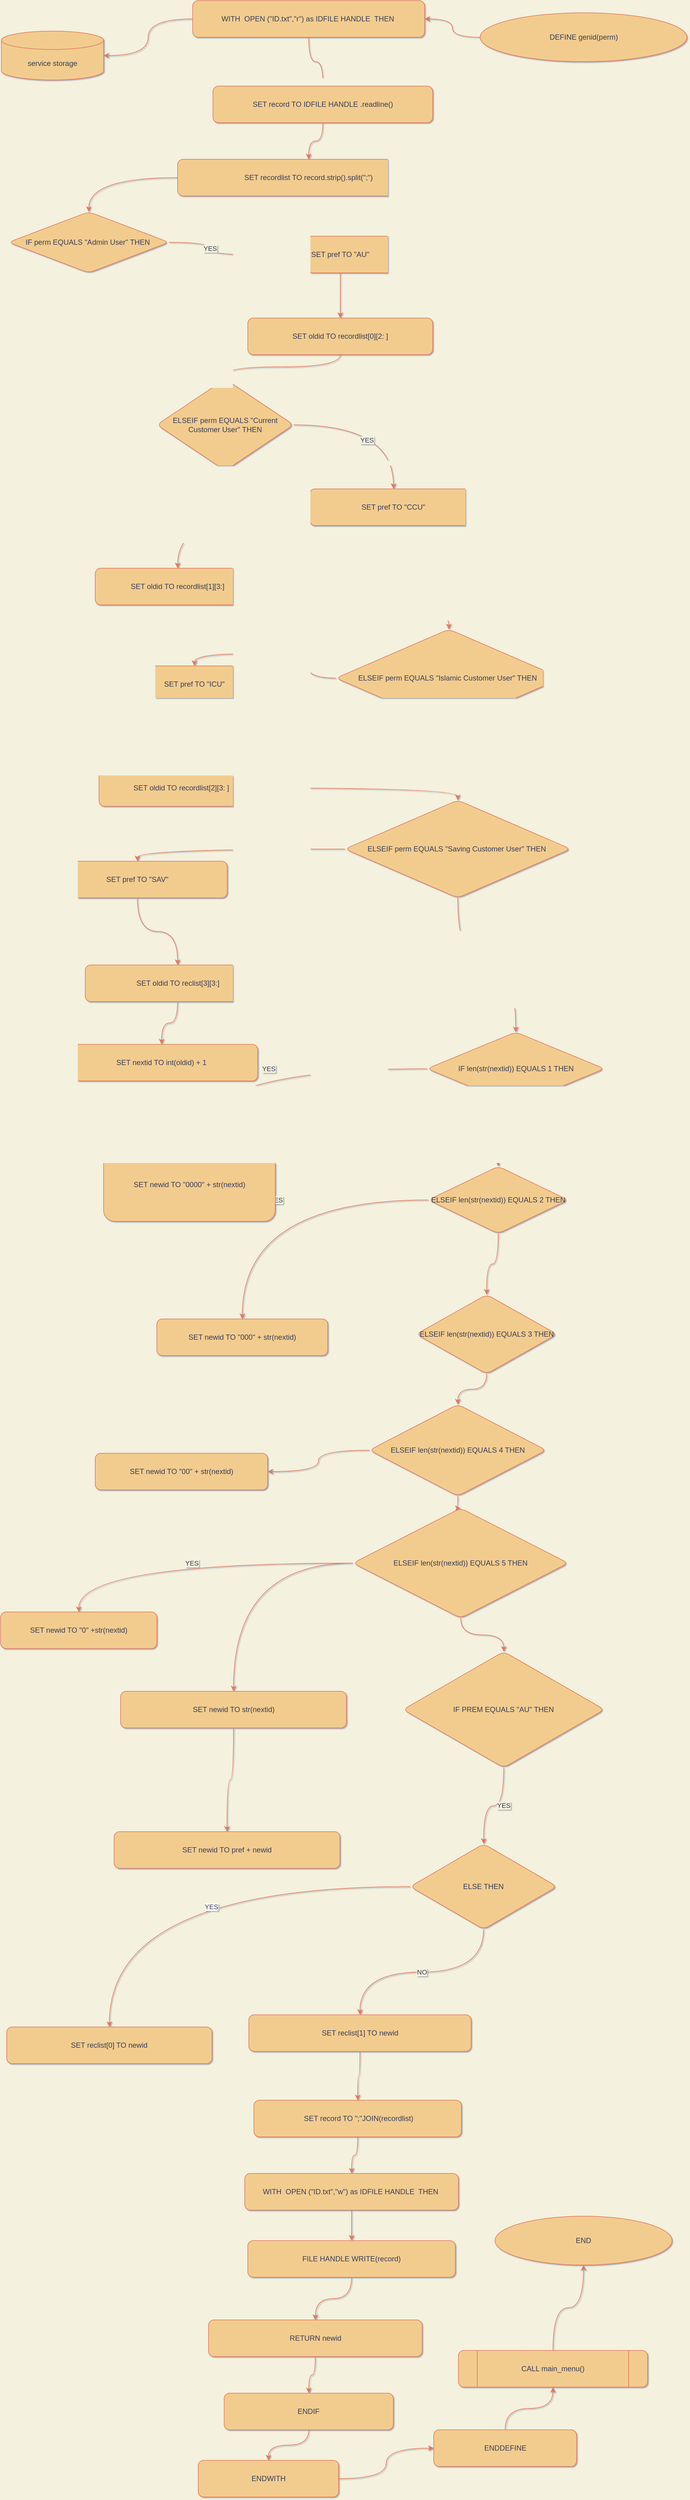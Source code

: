 <mxfile version="15.8.4" type="device"><diagram id="C5RBs43oDa-KdzZeNtuy" name="Page-1"><mxGraphModel dx="3460" dy="-54770" grid="1" gridSize="10" guides="1" tooltips="1" connect="1" arrows="1" fold="1" page="1" pageScale="1" pageWidth="1169" pageHeight="827" background="#F4F1DE" math="0" shadow="1"><root><mxCell id="WIyWlLk6GJQsqaUBKTNV-0"/><mxCell id="WIyWlLk6GJQsqaUBKTNV-1" parent="WIyWlLk6GJQsqaUBKTNV-0"/><mxCell id="2r4fBoZRLv6u1QMiNjDb-1" style="edgeStyle=orthogonalEdgeStyle;orthogonalLoop=1;jettySize=auto;html=1;fontSize=9;labelBackgroundColor=#F4F1DE;strokeColor=#E07A5F;fontColor=#393C56;curved=1;" edge="1" parent="WIyWlLk6GJQsqaUBKTNV-1" source="2r4fBoZRLv6u1QMiNjDb-2" target="2r4fBoZRLv6u1QMiNjDb-5"><mxGeometry relative="1" as="geometry"/></mxCell><mxCell id="2r4fBoZRLv6u1QMiNjDb-2" value="DEFINE&amp;nbsp;genid(perm)" style="ellipse;whiteSpace=wrap;html=1;fillColor=#F2CC8F;strokeColor=#E07A5F;fontColor=#393C56;rounded=1;" vertex="1" parent="WIyWlLk6GJQsqaUBKTNV-1"><mxGeometry x="805.63" y="57110" width="338.75" height="80" as="geometry"/></mxCell><mxCell id="2r4fBoZRLv6u1QMiNjDb-3" style="edgeStyle=orthogonalEdgeStyle;orthogonalLoop=1;jettySize=auto;html=1;labelBackgroundColor=#F4F1DE;strokeColor=#E07A5F;fontColor=#393C56;curved=1;" edge="1" parent="WIyWlLk6GJQsqaUBKTNV-1" source="2r4fBoZRLv6u1QMiNjDb-5" target="2r4fBoZRLv6u1QMiNjDb-6"><mxGeometry relative="1" as="geometry"/></mxCell><mxCell id="2r4fBoZRLv6u1QMiNjDb-4" style="edgeStyle=orthogonalEdgeStyle;orthogonalLoop=1;jettySize=auto;html=1;labelBackgroundColor=#F4F1DE;strokeColor=#E07A5F;fontColor=#393C56;curved=1;" edge="1" parent="WIyWlLk6GJQsqaUBKTNV-1" source="2r4fBoZRLv6u1QMiNjDb-5" target="2r4fBoZRLv6u1QMiNjDb-8"><mxGeometry relative="1" as="geometry"/></mxCell><mxCell id="2r4fBoZRLv6u1QMiNjDb-5" value="WITH&amp;nbsp; OPEN (&quot;ID.txt&quot;,&quot;r&quot;) as IDFILE HANDLE&amp;nbsp; THEN&amp;nbsp;" style="whiteSpace=wrap;html=1;fillColor=#F2CC8F;strokeColor=#E07A5F;fontColor=#393C56;rounded=1;" vertex="1" parent="WIyWlLk6GJQsqaUBKTNV-1"><mxGeometry x="334.65" y="57090" width="380" height="60" as="geometry"/></mxCell><mxCell id="2r4fBoZRLv6u1QMiNjDb-6" value="service storage" style="shape=cylinder3;whiteSpace=wrap;html=1;boundedLbl=1;backgroundOutline=1;size=15;fillColor=#F2CC8F;strokeColor=#E07A5F;fontColor=#393C56;rounded=1;" vertex="1" parent="WIyWlLk6GJQsqaUBKTNV-1"><mxGeometry x="21.25" y="57140" width="167.5" height="80" as="geometry"/></mxCell><mxCell id="2r4fBoZRLv6u1QMiNjDb-7" style="edgeStyle=orthogonalEdgeStyle;orthogonalLoop=1;jettySize=auto;html=1;labelBackgroundColor=#F4F1DE;strokeColor=#E07A5F;fontColor=#393C56;curved=1;" edge="1" parent="WIyWlLk6GJQsqaUBKTNV-1" source="2r4fBoZRLv6u1QMiNjDb-8" target="2r4fBoZRLv6u1QMiNjDb-10"><mxGeometry relative="1" as="geometry"/></mxCell><mxCell id="2r4fBoZRLv6u1QMiNjDb-8" value="SET record TO IDFILE HANDLE .readline()" style="whiteSpace=wrap;html=1;fillColor=#F2CC8F;strokeColor=#E07A5F;fontColor=#393C56;rounded=1;" vertex="1" parent="WIyWlLk6GJQsqaUBKTNV-1"><mxGeometry x="367.93" y="57230" width="360" height="60" as="geometry"/></mxCell><mxCell id="2r4fBoZRLv6u1QMiNjDb-9" style="edgeStyle=orthogonalEdgeStyle;orthogonalLoop=1;jettySize=auto;html=1;labelBackgroundColor=#F4F1DE;strokeColor=#E07A5F;fontColor=#393C56;curved=1;" edge="1" parent="WIyWlLk6GJQsqaUBKTNV-1" source="2r4fBoZRLv6u1QMiNjDb-10" target="2r4fBoZRLv6u1QMiNjDb-12"><mxGeometry relative="1" as="geometry"/></mxCell><mxCell id="2r4fBoZRLv6u1QMiNjDb-10" value="SET recordlist TO record.strip().split(&quot;;&quot;)" style="whiteSpace=wrap;html=1;fillColor=#F2CC8F;strokeColor=#E07A5F;fontColor=#393C56;rounded=1;" vertex="1" parent="WIyWlLk6GJQsqaUBKTNV-1"><mxGeometry x="310" y="57350" width="429.3" height="60" as="geometry"/></mxCell><mxCell id="2r4fBoZRLv6u1QMiNjDb-11" value="YES" style="edgeStyle=orthogonalEdgeStyle;orthogonalLoop=1;jettySize=auto;html=1;labelBackgroundColor=#F4F1DE;strokeColor=#E07A5F;fontColor=#393C56;curved=1;" edge="1" parent="WIyWlLk6GJQsqaUBKTNV-1" source="2r4fBoZRLv6u1QMiNjDb-12" target="2r4fBoZRLv6u1QMiNjDb-14"><mxGeometry relative="1" as="geometry"/></mxCell><mxCell id="2r4fBoZRLv6u1QMiNjDb-12" value="IF perm EQUALS &quot;Admin User&quot; THEN&amp;nbsp;" style="rhombus;whiteSpace=wrap;html=1;fillColor=#F2CC8F;strokeColor=#E07A5F;fontColor=#393C56;rounded=1;" vertex="1" parent="WIyWlLk6GJQsqaUBKTNV-1"><mxGeometry x="32.81" y="57436" width="263.13" height="100" as="geometry"/></mxCell><mxCell id="2r4fBoZRLv6u1QMiNjDb-13" style="edgeStyle=orthogonalEdgeStyle;orthogonalLoop=1;jettySize=auto;html=1;labelBackgroundColor=#F4F1DE;strokeColor=#E07A5F;fontColor=#393C56;curved=1;" edge="1" parent="WIyWlLk6GJQsqaUBKTNV-1" source="2r4fBoZRLv6u1QMiNjDb-14" target="2r4fBoZRLv6u1QMiNjDb-16"><mxGeometry relative="1" as="geometry"/></mxCell><mxCell id="2r4fBoZRLv6u1QMiNjDb-14" value="SET pref TO &quot;AU&quot;" style="whiteSpace=wrap;html=1;fillColor=#F2CC8F;strokeColor=#E07A5F;fontColor=#393C56;rounded=1;" vertex="1" parent="WIyWlLk6GJQsqaUBKTNV-1"><mxGeometry x="429.75" y="57476" width="293.43" height="60" as="geometry"/></mxCell><mxCell id="2r4fBoZRLv6u1QMiNjDb-15" style="edgeStyle=orthogonalEdgeStyle;orthogonalLoop=1;jettySize=auto;html=1;labelBackgroundColor=#F4F1DE;strokeColor=#E07A5F;fontColor=#393C56;curved=1;" edge="1" parent="WIyWlLk6GJQsqaUBKTNV-1" source="2r4fBoZRLv6u1QMiNjDb-16" target="2r4fBoZRLv6u1QMiNjDb-18"><mxGeometry relative="1" as="geometry"/></mxCell><mxCell id="2r4fBoZRLv6u1QMiNjDb-16" value="SET oldid TO recordlist[0][2: ]" style="whiteSpace=wrap;html=1;fillColor=#F2CC8F;strokeColor=#E07A5F;fontColor=#393C56;rounded=1;" vertex="1" parent="WIyWlLk6GJQsqaUBKTNV-1"><mxGeometry x="425.0" y="57610" width="302.93" height="60" as="geometry"/></mxCell><mxCell id="2r4fBoZRLv6u1QMiNjDb-17" value="YES" style="edgeStyle=orthogonalEdgeStyle;orthogonalLoop=1;jettySize=auto;html=1;labelBackgroundColor=#F4F1DE;strokeColor=#E07A5F;fontColor=#393C56;curved=1;" edge="1" parent="WIyWlLk6GJQsqaUBKTNV-1" source="2r4fBoZRLv6u1QMiNjDb-18" target="2r4fBoZRLv6u1QMiNjDb-22"><mxGeometry x="-0.106" y="-25" relative="1" as="geometry"><mxPoint as="offset"/></mxGeometry></mxCell><mxCell id="2r4fBoZRLv6u1QMiNjDb-18" value="ELSEIF perm EQUALS &quot;Current Customer User&quot; THEN" style="rhombus;whiteSpace=wrap;html=1;fillColor=#F2CC8F;strokeColor=#E07A5F;fontColor=#393C56;rounded=1;" vertex="1" parent="WIyWlLk6GJQsqaUBKTNV-1"><mxGeometry x="275.94" y="57710" width="224.02" height="150" as="geometry"/></mxCell><mxCell id="2r4fBoZRLv6u1QMiNjDb-19" style="edgeStyle=orthogonalEdgeStyle;orthogonalLoop=1;jettySize=auto;html=1;labelBackgroundColor=#F4F1DE;strokeColor=#E07A5F;fontColor=#393C56;curved=1;" edge="1" parent="WIyWlLk6GJQsqaUBKTNV-1" source="2r4fBoZRLv6u1QMiNjDb-20" target="2r4fBoZRLv6u1QMiNjDb-24"><mxGeometry relative="1" as="geometry"/></mxCell><mxCell id="2r4fBoZRLv6u1QMiNjDb-20" value="SET oldid TO recordlist[1][3:]" style="whiteSpace=wrap;html=1;fillColor=#F2CC8F;strokeColor=#E07A5F;fontColor=#393C56;rounded=1;" vertex="1" parent="WIyWlLk6GJQsqaUBKTNV-1"><mxGeometry x="174.99" y="58020" width="270" height="60" as="geometry"/></mxCell><mxCell id="2r4fBoZRLv6u1QMiNjDb-21" style="edgeStyle=orthogonalEdgeStyle;orthogonalLoop=1;jettySize=auto;html=1;labelBackgroundColor=#F4F1DE;strokeColor=#E07A5F;fontColor=#393C56;curved=1;" edge="1" parent="WIyWlLk6GJQsqaUBKTNV-1" source="2r4fBoZRLv6u1QMiNjDb-22" target="2r4fBoZRLv6u1QMiNjDb-20"><mxGeometry relative="1" as="geometry"/></mxCell><mxCell id="2r4fBoZRLv6u1QMiNjDb-22" value="SET pref TO &quot;CCU&quot;" style="whiteSpace=wrap;html=1;fillColor=#F2CC8F;strokeColor=#E07A5F;fontColor=#393C56;rounded=1;" vertex="1" parent="WIyWlLk6GJQsqaUBKTNV-1"><mxGeometry x="526.05" y="57890" width="275.06" height="60" as="geometry"/></mxCell><mxCell id="2r4fBoZRLv6u1QMiNjDb-79" style="edgeStyle=orthogonalEdgeStyle;orthogonalLoop=1;jettySize=auto;html=1;entryX=0.5;entryY=0;entryDx=0;entryDy=0;labelBackgroundColor=#F4F1DE;strokeColor=#E07A5F;fontColor=#393C56;curved=1;" edge="1" parent="WIyWlLk6GJQsqaUBKTNV-1" source="2r4fBoZRLv6u1QMiNjDb-24" target="2r4fBoZRLv6u1QMiNjDb-78"><mxGeometry relative="1" as="geometry"/></mxCell><mxCell id="2r4fBoZRLv6u1QMiNjDb-24" value="ELSEIF perm EQUALS &quot;Islamic Customer User&quot; THEN&amp;nbsp;" style="rhombus;whiteSpace=wrap;html=1;fillColor=#F2CC8F;strokeColor=#E07A5F;fontColor=#393C56;rounded=1;" vertex="1" parent="WIyWlLk6GJQsqaUBKTNV-1"><mxGeometry x="569.3" y="58120" width="370" height="160" as="geometry"/></mxCell><mxCell id="2r4fBoZRLv6u1QMiNjDb-85" style="edgeStyle=orthogonalEdgeStyle;orthogonalLoop=1;jettySize=auto;html=1;labelBackgroundColor=#F4F1DE;strokeColor=#E07A5F;fontColor=#393C56;curved=1;" edge="1" parent="WIyWlLk6GJQsqaUBKTNV-1" source="2r4fBoZRLv6u1QMiNjDb-26" target="2r4fBoZRLv6u1QMiNjDb-30"><mxGeometry relative="1" as="geometry"/></mxCell><mxCell id="2r4fBoZRLv6u1QMiNjDb-26" value="SET pref TO &quot;SAV&quot;" style="whiteSpace=wrap;html=1;fillColor=#F2CC8F;strokeColor=#E07A5F;fontColor=#393C56;rounded=1;" vertex="1" parent="WIyWlLk6GJQsqaUBKTNV-1"><mxGeometry x="97.02" y="58500" width="294.22" height="60" as="geometry"/></mxCell><mxCell id="2r4fBoZRLv6u1QMiNjDb-28" value="SET nextid TO int(oldid) + 1" style="whiteSpace=wrap;html=1;fillColor=#F2CC8F;strokeColor=#E07A5F;fontColor=#393C56;rounded=1;" vertex="1" parent="WIyWlLk6GJQsqaUBKTNV-1"><mxGeometry x="126.17" y="58800" width="315" height="60" as="geometry"/></mxCell><mxCell id="2r4fBoZRLv6u1QMiNjDb-29" style="edgeStyle=orthogonalEdgeStyle;orthogonalLoop=1;jettySize=auto;html=1;labelBackgroundColor=#F4F1DE;strokeColor=#E07A5F;fontColor=#393C56;curved=1;" edge="1" parent="WIyWlLk6GJQsqaUBKTNV-1" source="2r4fBoZRLv6u1QMiNjDb-30" target="2r4fBoZRLv6u1QMiNjDb-28"><mxGeometry relative="1" as="geometry"/></mxCell><mxCell id="2r4fBoZRLv6u1QMiNjDb-30" value="SET oldid TO reclist[3][3:]" style="whiteSpace=wrap;html=1;fillColor=#F2CC8F;strokeColor=#E07A5F;fontColor=#393C56;rounded=1;" vertex="1" parent="WIyWlLk6GJQsqaUBKTNV-1"><mxGeometry x="158.74" y="58670" width="302.5" height="60" as="geometry"/></mxCell><mxCell id="2r4fBoZRLv6u1QMiNjDb-102" value="YES" style="edgeStyle=orthogonalEdgeStyle;orthogonalLoop=1;jettySize=auto;html=1;exitX=0;exitY=0.5;exitDx=0;exitDy=0;labelBackgroundColor=#F4F1DE;strokeColor=#E07A5F;fontColor=#393C56;curved=1;" edge="1" parent="WIyWlLk6GJQsqaUBKTNV-1" source="2r4fBoZRLv6u1QMiNjDb-33" target="2r4fBoZRLv6u1QMiNjDb-51"><mxGeometry relative="1" as="geometry"/></mxCell><mxCell id="2r4fBoZRLv6u1QMiNjDb-103" style="edgeStyle=orthogonalEdgeStyle;orthogonalLoop=1;jettySize=auto;html=1;entryX=0.5;entryY=0;entryDx=0;entryDy=0;labelBackgroundColor=#F4F1DE;strokeColor=#E07A5F;fontColor=#393C56;curved=1;" edge="1" parent="WIyWlLk6GJQsqaUBKTNV-1" source="2r4fBoZRLv6u1QMiNjDb-33" target="2r4fBoZRLv6u1QMiNjDb-47"><mxGeometry relative="1" as="geometry"/></mxCell><mxCell id="2r4fBoZRLv6u1QMiNjDb-33" value="IF len(str(nextid)) EQUALS 1 THEN" style="rhombus;whiteSpace=wrap;html=1;fillColor=#F2CC8F;strokeColor=#E07A5F;fontColor=#393C56;rounded=1;" vertex="1" parent="WIyWlLk6GJQsqaUBKTNV-1"><mxGeometry x="718.58" y="58780" width="290.7" height="120" as="geometry"/></mxCell><mxCell id="2r4fBoZRLv6u1QMiNjDb-87" value="NO" style="edgeStyle=orthogonalEdgeStyle;orthogonalLoop=1;jettySize=auto;html=1;exitX=0.5;exitY=1;exitDx=0;exitDy=0;labelBackgroundColor=#F4F1DE;strokeColor=#E07A5F;fontColor=#393C56;curved=1;" edge="1" parent="WIyWlLk6GJQsqaUBKTNV-1" source="2r4fBoZRLv6u1QMiNjDb-35" target="2r4fBoZRLv6u1QMiNjDb-59"><mxGeometry relative="1" as="geometry"/></mxCell><mxCell id="2r4fBoZRLv6u1QMiNjDb-107" style="edgeStyle=orthogonalEdgeStyle;curved=1;rounded=1;sketch=0;orthogonalLoop=1;jettySize=auto;html=1;entryX=0.5;entryY=0;entryDx=0;entryDy=0;fontColor=#393C56;strokeColor=#E07A5F;fillColor=#F2CC8F;" edge="1" parent="WIyWlLk6GJQsqaUBKTNV-1" source="2r4fBoZRLv6u1QMiNjDb-35" target="2r4fBoZRLv6u1QMiNjDb-57"><mxGeometry relative="1" as="geometry"/></mxCell><mxCell id="2r4fBoZRLv6u1QMiNjDb-108" value="YES" style="edgeLabel;html=1;align=center;verticalAlign=middle;resizable=0;points=[];fontColor=#393C56;" vertex="1" connectable="0" parent="2r4fBoZRLv6u1QMiNjDb-107"><mxGeometry x="-0.098" y="33" relative="1" as="geometry"><mxPoint as="offset"/></mxGeometry></mxCell><mxCell id="2r4fBoZRLv6u1QMiNjDb-35" value="ELSE THEN" style="rhombus;whiteSpace=wrap;html=1;fillColor=#F2CC8F;strokeColor=#E07A5F;fontColor=#393C56;rounded=1;" vertex="1" parent="WIyWlLk6GJQsqaUBKTNV-1"><mxGeometry x="691.1" y="60110" width="240.47" height="140" as="geometry"/></mxCell><mxCell id="2r4fBoZRLv6u1QMiNjDb-91" style="edgeStyle=orthogonalEdgeStyle;orthogonalLoop=1;jettySize=auto;html=1;entryX=0.5;entryY=0;entryDx=0;entryDy=0;labelBackgroundColor=#F4F1DE;strokeColor=#E07A5F;fontColor=#393C56;curved=1;" edge="1" parent="WIyWlLk6GJQsqaUBKTNV-1" source="2r4fBoZRLv6u1QMiNjDb-38" target="2r4fBoZRLv6u1QMiNjDb-35"><mxGeometry relative="1" as="geometry"/></mxCell><mxCell id="2r4fBoZRLv6u1QMiNjDb-92" value="YES" style="edgeLabel;html=1;align=center;verticalAlign=middle;resizable=0;points=[];labelBackgroundColor=#F4F1DE;fontColor=#393C56;rounded=1;" vertex="1" connectable="0" parent="2r4fBoZRLv6u1QMiNjDb-91"><mxGeometry x="-0.219" y="-1" relative="1" as="geometry"><mxPoint as="offset"/></mxGeometry></mxCell><mxCell id="2r4fBoZRLv6u1QMiNjDb-38" value="IF PREM EQUALS &quot;AU&quot; THEN" style="rhombus;whiteSpace=wrap;html=1;fillColor=#F2CC8F;strokeColor=#E07A5F;fontColor=#393C56;rounded=1;" vertex="1" parent="WIyWlLk6GJQsqaUBKTNV-1"><mxGeometry x="679.28" y="59795" width="330" height="190" as="geometry"/></mxCell><mxCell id="2r4fBoZRLv6u1QMiNjDb-93" value="YES" style="edgeStyle=orthogonalEdgeStyle;orthogonalLoop=1;jettySize=auto;html=1;exitX=0;exitY=0.5;exitDx=0;exitDy=0;entryX=0.5;entryY=0;entryDx=0;entryDy=0;labelBackgroundColor=#F4F1DE;strokeColor=#E07A5F;fontColor=#393C56;curved=1;" edge="1" parent="WIyWlLk6GJQsqaUBKTNV-1" source="2r4fBoZRLv6u1QMiNjDb-41" target="2r4fBoZRLv6u1QMiNjDb-54"><mxGeometry relative="1" as="geometry"/></mxCell><mxCell id="2r4fBoZRLv6u1QMiNjDb-94" style="edgeStyle=orthogonalEdgeStyle;orthogonalLoop=1;jettySize=auto;html=1;labelBackgroundColor=#F4F1DE;strokeColor=#E07A5F;fontColor=#393C56;curved=1;" edge="1" parent="WIyWlLk6GJQsqaUBKTNV-1" source="2r4fBoZRLv6u1QMiNjDb-41" target="2r4fBoZRLv6u1QMiNjDb-38"><mxGeometry relative="1" as="geometry"/></mxCell><mxCell id="2r4fBoZRLv6u1QMiNjDb-97" style="edgeStyle=orthogonalEdgeStyle;orthogonalLoop=1;jettySize=auto;html=1;entryX=0.5;entryY=0;entryDx=0;entryDy=0;labelBackgroundColor=#F4F1DE;strokeColor=#E07A5F;fontColor=#393C56;curved=1;" edge="1" parent="WIyWlLk6GJQsqaUBKTNV-1" source="2r4fBoZRLv6u1QMiNjDb-41" target="2r4fBoZRLv6u1QMiNjDb-56"><mxGeometry relative="1" as="geometry"/></mxCell><mxCell id="2r4fBoZRLv6u1QMiNjDb-41" value="ELSEIF len(str(nextid)) EQUALS 5 THEN" style="rhombus;whiteSpace=wrap;html=1;fillColor=#F2CC8F;strokeColor=#E07A5F;fontColor=#393C56;rounded=1;" vertex="1" parent="WIyWlLk6GJQsqaUBKTNV-1"><mxGeometry x="597.27" y="59560" width="352.65" height="180" as="geometry"/></mxCell><mxCell id="2r4fBoZRLv6u1QMiNjDb-99" style="edgeStyle=orthogonalEdgeStyle;orthogonalLoop=1;jettySize=auto;html=1;labelBackgroundColor=#F4F1DE;strokeColor=#E07A5F;fontColor=#393C56;curved=1;" edge="1" parent="WIyWlLk6GJQsqaUBKTNV-1" source="2r4fBoZRLv6u1QMiNjDb-44" target="2r4fBoZRLv6u1QMiNjDb-41"><mxGeometry relative="1" as="geometry"/></mxCell><mxCell id="2r4fBoZRLv6u1QMiNjDb-101" style="edgeStyle=orthogonalEdgeStyle;orthogonalLoop=1;jettySize=auto;html=1;labelBackgroundColor=#F4F1DE;strokeColor=#E07A5F;fontColor=#393C56;curved=1;" edge="1" parent="WIyWlLk6GJQsqaUBKTNV-1" source="2r4fBoZRLv6u1QMiNjDb-44" target="2r4fBoZRLv6u1QMiNjDb-53"><mxGeometry relative="1" as="geometry"/></mxCell><mxCell id="2r4fBoZRLv6u1QMiNjDb-44" value="ELSEIF len(str(nextid)) EQUALS 4 THEN" style="rhombus;whiteSpace=wrap;html=1;fillColor=#F2CC8F;strokeColor=#E07A5F;fontColor=#393C56;rounded=1;" vertex="1" parent="WIyWlLk6GJQsqaUBKTNV-1"><mxGeometry x="624" y="59390" width="290" height="150" as="geometry"/></mxCell><mxCell id="2r4fBoZRLv6u1QMiNjDb-45" value="YES" style="edgeStyle=orthogonalEdgeStyle;orthogonalLoop=1;jettySize=auto;html=1;labelBackgroundColor=#F4F1DE;strokeColor=#E07A5F;fontColor=#393C56;curved=1;" edge="1" parent="WIyWlLk6GJQsqaUBKTNV-1" source="2r4fBoZRLv6u1QMiNjDb-47" target="2r4fBoZRLv6u1QMiNjDb-52"><mxGeometry relative="1" as="geometry"><mxPoint x="349.6" y="59480" as="targetPoint"/></mxGeometry></mxCell><mxCell id="2r4fBoZRLv6u1QMiNjDb-96" style="edgeStyle=orthogonalEdgeStyle;orthogonalLoop=1;jettySize=auto;html=1;labelBackgroundColor=#F4F1DE;strokeColor=#E07A5F;fontColor=#393C56;curved=1;" edge="1" parent="WIyWlLk6GJQsqaUBKTNV-1" source="2r4fBoZRLv6u1QMiNjDb-47" target="2r4fBoZRLv6u1QMiNjDb-50"><mxGeometry relative="1" as="geometry"/></mxCell><mxCell id="2r4fBoZRLv6u1QMiNjDb-47" value="ELSEIF len(str(nextid)) EQUALS 2 THEN" style="rhombus;whiteSpace=wrap;html=1;fillColor=#F2CC8F;strokeColor=#E07A5F;fontColor=#393C56;rounded=1;" vertex="1" parent="WIyWlLk6GJQsqaUBKTNV-1"><mxGeometry x="720.62" y="59000" width="229.3" height="110" as="geometry"/></mxCell><mxCell id="2r4fBoZRLv6u1QMiNjDb-98" style="edgeStyle=orthogonalEdgeStyle;orthogonalLoop=1;jettySize=auto;html=1;exitX=0.5;exitY=1;exitDx=0;exitDy=0;entryX=0.5;entryY=0;entryDx=0;entryDy=0;labelBackgroundColor=#F4F1DE;strokeColor=#E07A5F;fontColor=#393C56;curved=1;" edge="1" parent="WIyWlLk6GJQsqaUBKTNV-1" source="2r4fBoZRLv6u1QMiNjDb-50" target="2r4fBoZRLv6u1QMiNjDb-44"><mxGeometry relative="1" as="geometry"/></mxCell><mxCell id="2r4fBoZRLv6u1QMiNjDb-50" value="ELSEIF len(str(nextid)) EQUALS 3 THEN" style="rhombus;whiteSpace=wrap;html=1;fillColor=#F2CC8F;strokeColor=#E07A5F;fontColor=#393C56;rounded=1;" vertex="1" parent="WIyWlLk6GJQsqaUBKTNV-1"><mxGeometry x="700.9" y="59210" width="230.67" height="130" as="geometry"/></mxCell><mxCell id="2r4fBoZRLv6u1QMiNjDb-51" value="SET newid TO &quot;0000&quot; + str(nextid)" style="whiteSpace=wrap;html=1;fillColor=#F2CC8F;strokeColor=#E07A5F;fontColor=#393C56;rounded=1;" vertex="1" parent="WIyWlLk6GJQsqaUBKTNV-1"><mxGeometry x="188.75" y="58970" width="281.25" height="120" as="geometry"/></mxCell><mxCell id="2r4fBoZRLv6u1QMiNjDb-52" value="SET newid TO &quot;000&quot; + str(nextid)" style="whiteSpace=wrap;html=1;fillColor=#F2CC8F;strokeColor=#E07A5F;fontColor=#393C56;rounded=1;" vertex="1" parent="WIyWlLk6GJQsqaUBKTNV-1"><mxGeometry x="275.94" y="59250" width="280" height="60" as="geometry"/></mxCell><mxCell id="2r4fBoZRLv6u1QMiNjDb-53" value="SET newid TO &quot;00&quot; + str(nextid)" style="whiteSpace=wrap;html=1;fillColor=#F2CC8F;strokeColor=#E07A5F;fontColor=#393C56;rounded=1;" vertex="1" parent="WIyWlLk6GJQsqaUBKTNV-1"><mxGeometry x="174.99" y="59470" width="282.5" height="60" as="geometry"/></mxCell><mxCell id="2r4fBoZRLv6u1QMiNjDb-54" value="SET newid TO &quot;0&quot; +str(nextid)" style="whiteSpace=wrap;html=1;fillColor=#F2CC8F;strokeColor=#E07A5F;fontColor=#393C56;rounded=1;" vertex="1" parent="WIyWlLk6GJQsqaUBKTNV-1"><mxGeometry x="20.0" y="59730" width="255.94" height="60" as="geometry"/></mxCell><mxCell id="2r4fBoZRLv6u1QMiNjDb-55" style="edgeStyle=orthogonalEdgeStyle;orthogonalLoop=1;jettySize=auto;html=1;labelBackgroundColor=#F4F1DE;strokeColor=#E07A5F;fontColor=#393C56;curved=1;" edge="1" parent="WIyWlLk6GJQsqaUBKTNV-1" source="2r4fBoZRLv6u1QMiNjDb-56" target="2r4fBoZRLv6u1QMiNjDb-60"><mxGeometry relative="1" as="geometry"/></mxCell><mxCell id="2r4fBoZRLv6u1QMiNjDb-56" value="SET newid TO str(nextid)" style="whiteSpace=wrap;html=1;fillColor=#F2CC8F;strokeColor=#E07A5F;fontColor=#393C56;rounded=1;" vertex="1" parent="WIyWlLk6GJQsqaUBKTNV-1"><mxGeometry x="216.55" y="59860" width="370" height="60" as="geometry"/></mxCell><mxCell id="2r4fBoZRLv6u1QMiNjDb-57" value="SET reclist[0] TO newid" style="whiteSpace=wrap;html=1;fillColor=#F2CC8F;strokeColor=#E07A5F;fontColor=#393C56;rounded=1;" vertex="1" parent="WIyWlLk6GJQsqaUBKTNV-1"><mxGeometry x="30" y="60410" width="336.33" height="60" as="geometry"/></mxCell><mxCell id="2r4fBoZRLv6u1QMiNjDb-58" style="edgeStyle=orthogonalEdgeStyle;orthogonalLoop=1;jettySize=auto;html=1;labelBackgroundColor=#F4F1DE;strokeColor=#E07A5F;fontColor=#393C56;curved=1;" edge="1" parent="WIyWlLk6GJQsqaUBKTNV-1" source="2r4fBoZRLv6u1QMiNjDb-59" target="2r4fBoZRLv6u1QMiNjDb-68"><mxGeometry relative="1" as="geometry"/></mxCell><mxCell id="2r4fBoZRLv6u1QMiNjDb-59" value="SET reclist[1] TO newid" style="whiteSpace=wrap;html=1;fillColor=#F2CC8F;strokeColor=#E07A5F;fontColor=#393C56;rounded=1;" vertex="1" parent="WIyWlLk6GJQsqaUBKTNV-1"><mxGeometry x="426.64" y="60390" width="364.22" height="60" as="geometry"/></mxCell><mxCell id="2r4fBoZRLv6u1QMiNjDb-60" value="SET newid TO pref + newid" style="whiteSpace=wrap;html=1;fillColor=#F2CC8F;strokeColor=#E07A5F;fontColor=#393C56;rounded=1;" vertex="1" parent="WIyWlLk6GJQsqaUBKTNV-1"><mxGeometry x="205.94" y="60090" width="370" height="60" as="geometry"/></mxCell><mxCell id="2r4fBoZRLv6u1QMiNjDb-61" style="edgeStyle=orthogonalEdgeStyle;orthogonalLoop=1;jettySize=auto;html=1;labelBackgroundColor=#F4F1DE;strokeColor=#E07A5F;fontColor=#393C56;curved=1;" edge="1" parent="WIyWlLk6GJQsqaUBKTNV-1" source="2r4fBoZRLv6u1QMiNjDb-62" target="2r4fBoZRLv6u1QMiNjDb-74"><mxGeometry relative="1" as="geometry"/></mxCell><mxCell id="2r4fBoZRLv6u1QMiNjDb-62" value="RETURN newid" style="whiteSpace=wrap;html=1;fillColor=#F2CC8F;strokeColor=#E07A5F;fontColor=#393C56;rounded=1;" vertex="1" parent="WIyWlLk6GJQsqaUBKTNV-1"><mxGeometry x="360.62" y="60890" width="350" height="60" as="geometry"/></mxCell><mxCell id="2r4fBoZRLv6u1QMiNjDb-63" style="edgeStyle=orthogonalEdgeStyle;orthogonalLoop=1;jettySize=auto;html=1;labelBackgroundColor=#F4F1DE;strokeColor=#E07A5F;fontColor=#393C56;curved=1;" edge="1" parent="WIyWlLk6GJQsqaUBKTNV-1" source="2r4fBoZRLv6u1QMiNjDb-64" target="2r4fBoZRLv6u1QMiNjDb-62"><mxGeometry relative="1" as="geometry"/></mxCell><mxCell id="2r4fBoZRLv6u1QMiNjDb-64" value="FILE HANDLE WRITE(record)" style="whiteSpace=wrap;html=1;fillColor=#F2CC8F;strokeColor=#E07A5F;fontColor=#393C56;rounded=1;" vertex="1" parent="WIyWlLk6GJQsqaUBKTNV-1"><mxGeometry x="425" y="60760" width="340" height="60" as="geometry"/></mxCell><mxCell id="2r4fBoZRLv6u1QMiNjDb-65" style="edgeStyle=orthogonalEdgeStyle;orthogonalLoop=1;jettySize=auto;html=1;labelBackgroundColor=#F4F1DE;strokeColor=#E07A5F;fontColor=#393C56;curved=1;" edge="1" parent="WIyWlLk6GJQsqaUBKTNV-1" source="2r4fBoZRLv6u1QMiNjDb-66" target="2r4fBoZRLv6u1QMiNjDb-64"><mxGeometry relative="1" as="geometry"/></mxCell><mxCell id="2r4fBoZRLv6u1QMiNjDb-66" value="WITH&amp;nbsp; OPEN (&quot;ID.txt&quot;,&quot;w&quot;) as IDFILE HANDLE&amp;nbsp; THEN&amp;nbsp;" style="whiteSpace=wrap;html=1;fillColor=#F2CC8F;strokeColor=#E07A5F;fontColor=#393C56;rounded=1;" vertex="1" parent="WIyWlLk6GJQsqaUBKTNV-1"><mxGeometry x="420" y="60650" width="350" height="60" as="geometry"/></mxCell><mxCell id="2r4fBoZRLv6u1QMiNjDb-67" style="edgeStyle=orthogonalEdgeStyle;orthogonalLoop=1;jettySize=auto;html=1;labelBackgroundColor=#F4F1DE;strokeColor=#E07A5F;fontColor=#393C56;curved=1;" edge="1" parent="WIyWlLk6GJQsqaUBKTNV-1" source="2r4fBoZRLv6u1QMiNjDb-68" target="2r4fBoZRLv6u1QMiNjDb-66"><mxGeometry relative="1" as="geometry"/></mxCell><mxCell id="2r4fBoZRLv6u1QMiNjDb-68" value="&amp;nbsp;SET record TO &quot;;&quot;JOIN(recordlist)" style="whiteSpace=wrap;html=1;fillColor=#F2CC8F;strokeColor=#E07A5F;fontColor=#393C56;rounded=1;" vertex="1" parent="WIyWlLk6GJQsqaUBKTNV-1"><mxGeometry x="435" y="60530" width="340" height="60" as="geometry"/></mxCell><mxCell id="2r4fBoZRLv6u1QMiNjDb-69" style="edgeStyle=orthogonalEdgeStyle;orthogonalLoop=1;jettySize=auto;html=1;labelBackgroundColor=#F4F1DE;strokeColor=#E07A5F;fontColor=#393C56;curved=1;" edge="1" parent="WIyWlLk6GJQsqaUBKTNV-1" source="2r4fBoZRLv6u1QMiNjDb-70" target="2r4fBoZRLv6u1QMiNjDb-72"><mxGeometry relative="1" as="geometry"/></mxCell><mxCell id="2r4fBoZRLv6u1QMiNjDb-70" value="ENDWITH" style="whiteSpace=wrap;html=1;fillColor=#F2CC8F;strokeColor=#E07A5F;fontColor=#393C56;rounded=1;" vertex="1" parent="WIyWlLk6GJQsqaUBKTNV-1"><mxGeometry x="343.75" y="61120" width="230" height="60" as="geometry"/></mxCell><mxCell id="2r4fBoZRLv6u1QMiNjDb-71" style="edgeStyle=orthogonalEdgeStyle;orthogonalLoop=1;jettySize=auto;html=1;labelBackgroundColor=#F4F1DE;strokeColor=#E07A5F;fontColor=#393C56;curved=1;" edge="1" parent="WIyWlLk6GJQsqaUBKTNV-1" source="2r4fBoZRLv6u1QMiNjDb-72" target="2r4fBoZRLv6u1QMiNjDb-76"><mxGeometry relative="1" as="geometry"/></mxCell><mxCell id="2r4fBoZRLv6u1QMiNjDb-72" value="ENDDEFINE" style="whiteSpace=wrap;html=1;fillColor=#F2CC8F;strokeColor=#E07A5F;fontColor=#393C56;rounded=1;" vertex="1" parent="WIyWlLk6GJQsqaUBKTNV-1"><mxGeometry x="729.6" y="61070" width="234" height="60" as="geometry"/></mxCell><mxCell id="2r4fBoZRLv6u1QMiNjDb-73" style="edgeStyle=orthogonalEdgeStyle;orthogonalLoop=1;jettySize=auto;html=1;labelBackgroundColor=#F4F1DE;strokeColor=#E07A5F;fontColor=#393C56;curved=1;" edge="1" parent="WIyWlLk6GJQsqaUBKTNV-1" source="2r4fBoZRLv6u1QMiNjDb-74" target="2r4fBoZRLv6u1QMiNjDb-70"><mxGeometry relative="1" as="geometry"/></mxCell><mxCell id="2r4fBoZRLv6u1QMiNjDb-74" value="ENDIF" style="whiteSpace=wrap;html=1;fillColor=#F2CC8F;strokeColor=#E07A5F;fontColor=#393C56;rounded=1;" vertex="1" parent="WIyWlLk6GJQsqaUBKTNV-1"><mxGeometry x="386.25" y="61010" width="277.18" height="60" as="geometry"/></mxCell><mxCell id="2r4fBoZRLv6u1QMiNjDb-75" style="edgeStyle=orthogonalEdgeStyle;orthogonalLoop=1;jettySize=auto;html=1;labelBackgroundColor=#F4F1DE;strokeColor=#E07A5F;fontColor=#393C56;curved=1;" edge="1" parent="WIyWlLk6GJQsqaUBKTNV-1" source="2r4fBoZRLv6u1QMiNjDb-76" target="2r4fBoZRLv6u1QMiNjDb-77"><mxGeometry relative="1" as="geometry"/></mxCell><mxCell id="2r4fBoZRLv6u1QMiNjDb-76" value="CALL main_menu()" style="shape=process;whiteSpace=wrap;html=1;backgroundOutline=1;fillColor=#F2CC8F;strokeColor=#E07A5F;fontColor=#393C56;rounded=1;" vertex="1" parent="WIyWlLk6GJQsqaUBKTNV-1"><mxGeometry x="770" y="60940" width="310" height="60" as="geometry"/></mxCell><mxCell id="2r4fBoZRLv6u1QMiNjDb-77" value="END" style="ellipse;whiteSpace=wrap;html=1;fillColor=#F2CC8F;strokeColor=#E07A5F;fontColor=#393C56;rounded=1;" vertex="1" parent="WIyWlLk6GJQsqaUBKTNV-1"><mxGeometry x="830" y="60720" width="290" height="80" as="geometry"/></mxCell><mxCell id="2r4fBoZRLv6u1QMiNjDb-81" style="edgeStyle=orthogonalEdgeStyle;orthogonalLoop=1;jettySize=auto;html=1;labelBackgroundColor=#F4F1DE;strokeColor=#E07A5F;fontColor=#393C56;curved=1;" edge="1" parent="WIyWlLk6GJQsqaUBKTNV-1" source="2r4fBoZRLv6u1QMiNjDb-78" target="2r4fBoZRLv6u1QMiNjDb-80"><mxGeometry relative="1" as="geometry"/></mxCell><mxCell id="2r4fBoZRLv6u1QMiNjDb-78" value="SET pref TO &quot;ICU&quot;" style="whiteSpace=wrap;html=1;fillColor=#F2CC8F;strokeColor=#E07A5F;fontColor=#393C56;rounded=1;" vertex="1" parent="WIyWlLk6GJQsqaUBKTNV-1"><mxGeometry x="200.0" y="58180" width="275.06" height="60" as="geometry"/></mxCell><mxCell id="2r4fBoZRLv6u1QMiNjDb-86" style="edgeStyle=orthogonalEdgeStyle;orthogonalLoop=1;jettySize=auto;html=1;entryX=0.5;entryY=0;entryDx=0;entryDy=0;labelBackgroundColor=#F4F1DE;strokeColor=#E07A5F;fontColor=#393C56;curved=1;" edge="1" parent="WIyWlLk6GJQsqaUBKTNV-1" source="2r4fBoZRLv6u1QMiNjDb-80" target="2r4fBoZRLv6u1QMiNjDb-83"><mxGeometry relative="1" as="geometry"/></mxCell><mxCell id="2r4fBoZRLv6u1QMiNjDb-80" value="SET oldid TO recordlist[2][3: ]" style="whiteSpace=wrap;html=1;fillColor=#F2CC8F;strokeColor=#E07A5F;fontColor=#393C56;rounded=1;" vertex="1" parent="WIyWlLk6GJQsqaUBKTNV-1"><mxGeometry x="181.24" y="58350" width="270" height="60" as="geometry"/></mxCell><mxCell id="2r4fBoZRLv6u1QMiNjDb-104" style="edgeStyle=orthogonalEdgeStyle;orthogonalLoop=1;jettySize=auto;html=1;entryX=0.5;entryY=0;entryDx=0;entryDy=0;labelBackgroundColor=#F4F1DE;strokeColor=#E07A5F;fontColor=#393C56;curved=1;" edge="1" parent="WIyWlLk6GJQsqaUBKTNV-1" source="2r4fBoZRLv6u1QMiNjDb-83" target="2r4fBoZRLv6u1QMiNjDb-26"><mxGeometry relative="1" as="geometry"/></mxCell><mxCell id="2r4fBoZRLv6u1QMiNjDb-105" style="edgeStyle=orthogonalEdgeStyle;orthogonalLoop=1;jettySize=auto;html=1;labelBackgroundColor=#F4F1DE;strokeColor=#E07A5F;fontColor=#393C56;curved=1;" edge="1" parent="WIyWlLk6GJQsqaUBKTNV-1" source="2r4fBoZRLv6u1QMiNjDb-83" target="2r4fBoZRLv6u1QMiNjDb-33"><mxGeometry relative="1" as="geometry"/></mxCell><mxCell id="2r4fBoZRLv6u1QMiNjDb-83" value="ELSEIF perm EQUALS &quot;Saving Customer User&quot; THEN&amp;nbsp;" style="rhombus;whiteSpace=wrap;html=1;fillColor=#F2CC8F;strokeColor=#E07A5F;fontColor=#393C56;rounded=1;" vertex="1" parent="WIyWlLk6GJQsqaUBKTNV-1"><mxGeometry x="584" y="58400" width="370" height="160" as="geometry"/></mxCell></root></mxGraphModel></diagram></mxfile>